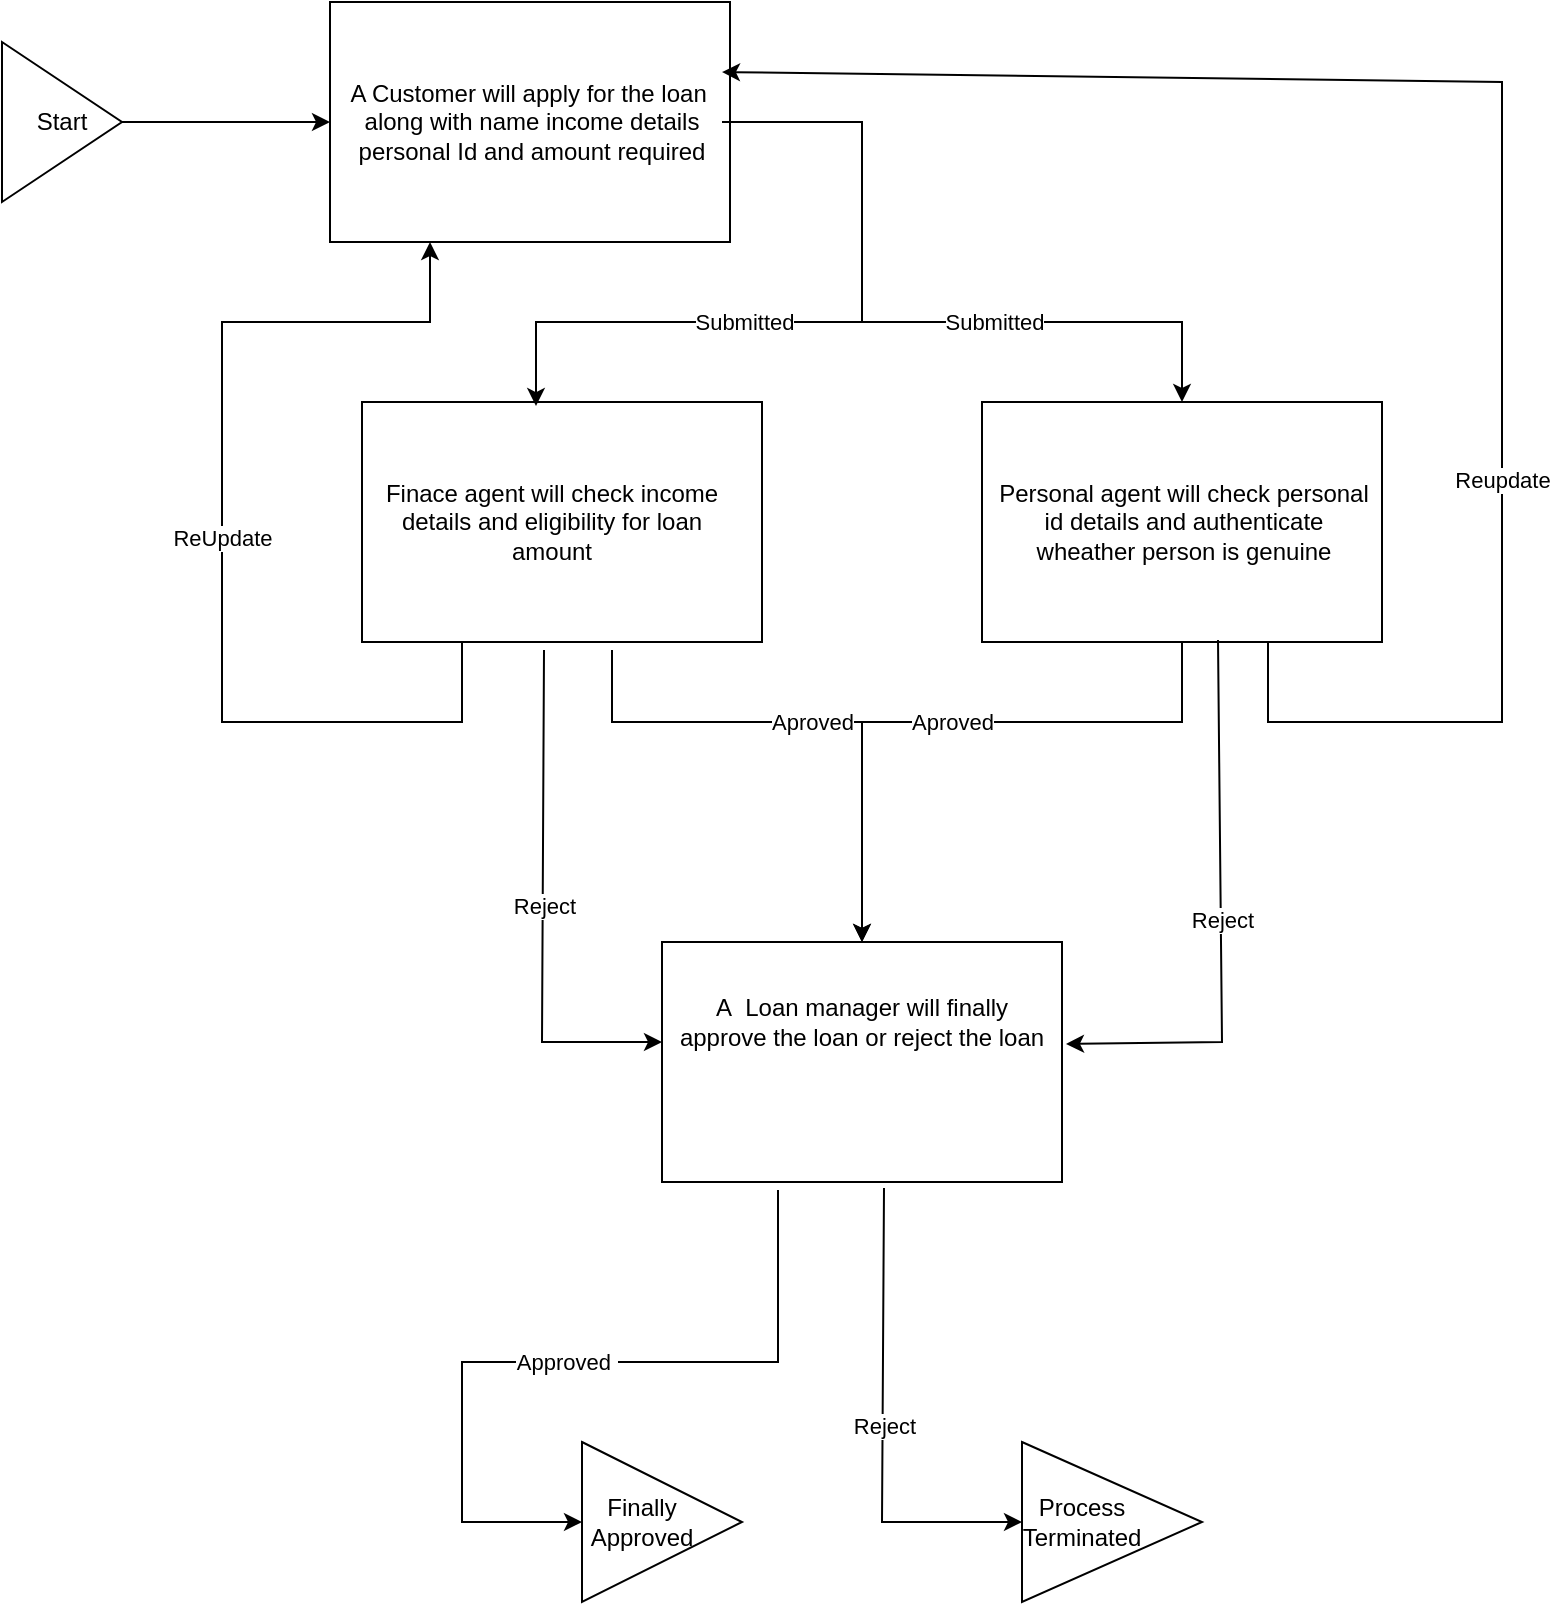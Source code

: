 <mxfile version="21.2.8" type="device">
  <diagram name="Page-1" id="SD9TQfveuRXEukYZgc3E">
    <mxGraphModel dx="864" dy="526" grid="1" gridSize="10" guides="1" tooltips="1" connect="1" arrows="1" fold="1" page="1" pageScale="1" pageWidth="827" pageHeight="1169" math="0" shadow="0">
      <root>
        <mxCell id="0" />
        <mxCell id="1" parent="0" />
        <mxCell id="W2D_xqBnYNd4QtpVP3z_-2" value="" style="rounded=0;whiteSpace=wrap;html=1;" vertex="1" parent="1">
          <mxGeometry x="214" y="80" width="200" height="120" as="geometry" />
        </mxCell>
        <mxCell id="W2D_xqBnYNd4QtpVP3z_-4" style="edgeStyle=orthogonalEdgeStyle;rounded=0;orthogonalLoop=1;jettySize=auto;html=1;entryX=0;entryY=0.5;entryDx=0;entryDy=0;" edge="1" parent="1" source="W2D_xqBnYNd4QtpVP3z_-3" target="W2D_xqBnYNd4QtpVP3z_-2">
          <mxGeometry relative="1" as="geometry" />
        </mxCell>
        <mxCell id="W2D_xqBnYNd4QtpVP3z_-3" value="" style="triangle;whiteSpace=wrap;html=1;" vertex="1" parent="1">
          <mxGeometry x="50" y="100" width="60" height="80" as="geometry" />
        </mxCell>
        <mxCell id="W2D_xqBnYNd4QtpVP3z_-5" value="A Customer will apply for the loan&amp;nbsp;&lt;br&gt;along with name income details personal Id and amount required" style="text;html=1;strokeColor=none;fillColor=none;align=center;verticalAlign=middle;whiteSpace=wrap;rounded=0;" vertex="1" parent="1">
          <mxGeometry x="220" y="90" width="190" height="100" as="geometry" />
        </mxCell>
        <mxCell id="W2D_xqBnYNd4QtpVP3z_-7" value="" style="rounded=0;whiteSpace=wrap;html=1;" vertex="1" parent="1">
          <mxGeometry x="230" y="280" width="200" height="120" as="geometry" />
        </mxCell>
        <mxCell id="W2D_xqBnYNd4QtpVP3z_-8" value="Finace agent will check income details and eligibility for loan amount" style="text;html=1;strokeColor=none;fillColor=none;align=center;verticalAlign=middle;whiteSpace=wrap;rounded=0;" vertex="1" parent="1">
          <mxGeometry x="230" y="290" width="190" height="100" as="geometry" />
        </mxCell>
        <mxCell id="W2D_xqBnYNd4QtpVP3z_-13" value="" style="rounded=0;whiteSpace=wrap;html=1;" vertex="1" parent="1">
          <mxGeometry x="540" y="280" width="200" height="120" as="geometry" />
        </mxCell>
        <mxCell id="W2D_xqBnYNd4QtpVP3z_-14" value="Personal agent will check personal id details and authenticate wheather person is genuine" style="text;html=1;strokeColor=none;fillColor=none;align=center;verticalAlign=middle;whiteSpace=wrap;rounded=0;" vertex="1" parent="1">
          <mxGeometry x="546" y="290" width="190" height="100" as="geometry" />
        </mxCell>
        <mxCell id="W2D_xqBnYNd4QtpVP3z_-16" value="" style="rounded=0;whiteSpace=wrap;html=1;" vertex="1" parent="1">
          <mxGeometry x="380" y="550" width="200" height="120" as="geometry" />
        </mxCell>
        <mxCell id="W2D_xqBnYNd4QtpVP3z_-17" value="A&amp;nbsp; Loan manager will finally approve the loan or reject the loan" style="text;html=1;strokeColor=none;fillColor=none;align=center;verticalAlign=middle;whiteSpace=wrap;rounded=0;" vertex="1" parent="1">
          <mxGeometry x="385" y="540" width="190" height="100" as="geometry" />
        </mxCell>
        <mxCell id="W2D_xqBnYNd4QtpVP3z_-25" value="" style="endArrow=classic;html=1;rounded=0;exitX=0.25;exitY=1;exitDx=0;exitDy=0;entryX=0.25;entryY=1;entryDx=0;entryDy=0;" edge="1" parent="1" source="W2D_xqBnYNd4QtpVP3z_-7" target="W2D_xqBnYNd4QtpVP3z_-2">
          <mxGeometry relative="1" as="geometry">
            <mxPoint x="210" y="460" as="sourcePoint" />
            <mxPoint x="310" y="460" as="targetPoint" />
            <Array as="points">
              <mxPoint x="280" y="440" />
              <mxPoint x="160" y="440" />
              <mxPoint x="160" y="240" />
              <mxPoint x="264" y="240" />
            </Array>
          </mxGeometry>
        </mxCell>
        <mxCell id="W2D_xqBnYNd4QtpVP3z_-26" value="ReUpdate" style="edgeLabel;resizable=0;html=1;align=center;verticalAlign=middle;" connectable="0" vertex="1" parent="W2D_xqBnYNd4QtpVP3z_-25">
          <mxGeometry relative="1" as="geometry" />
        </mxCell>
        <mxCell id="W2D_xqBnYNd4QtpVP3z_-27" value="" style="endArrow=classic;html=1;rounded=0;entryX=0.435;entryY=0.017;entryDx=0;entryDy=0;entryPerimeter=0;" edge="1" parent="1" target="W2D_xqBnYNd4QtpVP3z_-7">
          <mxGeometry relative="1" as="geometry">
            <mxPoint x="410" y="140" as="sourcePoint" />
            <mxPoint x="300" y="540" as="targetPoint" />
            <Array as="points">
              <mxPoint x="480" y="140" />
              <mxPoint x="480" y="240" />
              <mxPoint x="317" y="240" />
            </Array>
          </mxGeometry>
        </mxCell>
        <mxCell id="W2D_xqBnYNd4QtpVP3z_-28" value="Submitted" style="edgeLabel;resizable=0;html=1;align=center;verticalAlign=middle;" connectable="0" vertex="1" parent="W2D_xqBnYNd4QtpVP3z_-27">
          <mxGeometry relative="1" as="geometry">
            <mxPoint x="-42" as="offset" />
          </mxGeometry>
        </mxCell>
        <mxCell id="W2D_xqBnYNd4QtpVP3z_-29" value="" style="endArrow=classic;html=1;rounded=0;exitX=0.625;exitY=1.033;exitDx=0;exitDy=0;exitPerimeter=0;entryX=0.5;entryY=0;entryDx=0;entryDy=0;" edge="1" parent="1" source="W2D_xqBnYNd4QtpVP3z_-7" target="W2D_xqBnYNd4QtpVP3z_-16">
          <mxGeometry relative="1" as="geometry">
            <mxPoint x="210" y="550" as="sourcePoint" />
            <mxPoint x="310" y="550" as="targetPoint" />
            <Array as="points">
              <mxPoint x="355" y="440" />
              <mxPoint x="480" y="440" />
            </Array>
          </mxGeometry>
        </mxCell>
        <mxCell id="W2D_xqBnYNd4QtpVP3z_-30" value="Aproved" style="edgeLabel;resizable=0;html=1;align=center;verticalAlign=middle;" connectable="0" vertex="1" parent="W2D_xqBnYNd4QtpVP3z_-29">
          <mxGeometry relative="1" as="geometry" />
        </mxCell>
        <mxCell id="W2D_xqBnYNd4QtpVP3z_-31" value="" style="endArrow=classic;html=1;rounded=0;exitX=0.5;exitY=1;exitDx=0;exitDy=0;" edge="1" parent="1" source="W2D_xqBnYNd4QtpVP3z_-13">
          <mxGeometry relative="1" as="geometry">
            <mxPoint x="220" y="560" as="sourcePoint" />
            <mxPoint x="480" y="550" as="targetPoint" />
            <Array as="points">
              <mxPoint x="640" y="440" />
              <mxPoint x="480" y="440" />
            </Array>
          </mxGeometry>
        </mxCell>
        <mxCell id="W2D_xqBnYNd4QtpVP3z_-32" value="Aproved" style="edgeLabel;resizable=0;html=1;align=center;verticalAlign=middle;" connectable="0" vertex="1" parent="W2D_xqBnYNd4QtpVP3z_-31">
          <mxGeometry relative="1" as="geometry" />
        </mxCell>
        <mxCell id="W2D_xqBnYNd4QtpVP3z_-33" value="" style="endArrow=classic;html=1;rounded=0;entryX=0.5;entryY=0;entryDx=0;entryDy=0;exitX=1;exitY=0.5;exitDx=0;exitDy=0;" edge="1" parent="1" source="W2D_xqBnYNd4QtpVP3z_-5" target="W2D_xqBnYNd4QtpVP3z_-13">
          <mxGeometry relative="1" as="geometry">
            <mxPoint x="324" y="210" as="sourcePoint" />
            <mxPoint x="327" y="292" as="targetPoint" />
            <Array as="points">
              <mxPoint x="480" y="140" />
              <mxPoint x="480" y="240" />
              <mxPoint x="640" y="240" />
            </Array>
          </mxGeometry>
        </mxCell>
        <mxCell id="W2D_xqBnYNd4QtpVP3z_-34" value="Submitted" style="edgeLabel;resizable=0;html=1;align=center;verticalAlign=middle;" connectable="0" vertex="1" parent="W2D_xqBnYNd4QtpVP3z_-33">
          <mxGeometry relative="1" as="geometry">
            <mxPoint x="51" as="offset" />
          </mxGeometry>
        </mxCell>
        <mxCell id="W2D_xqBnYNd4QtpVP3z_-35" value="" style="endArrow=classic;html=1;rounded=0;exitX=0.715;exitY=1;exitDx=0;exitDy=0;entryX=1;entryY=0.25;entryDx=0;entryDy=0;exitPerimeter=0;" edge="1" parent="1" source="W2D_xqBnYNd4QtpVP3z_-13" target="W2D_xqBnYNd4QtpVP3z_-5">
          <mxGeometry relative="1" as="geometry">
            <mxPoint x="650" y="410" as="sourcePoint" />
            <mxPoint x="490" y="490" as="targetPoint" />
            <Array as="points">
              <mxPoint x="683" y="440" />
              <mxPoint x="800" y="440" />
              <mxPoint x="800" y="120" />
            </Array>
          </mxGeometry>
        </mxCell>
        <mxCell id="W2D_xqBnYNd4QtpVP3z_-36" value="Reupdate" style="edgeLabel;resizable=0;html=1;align=center;verticalAlign=middle;" connectable="0" vertex="1" parent="W2D_xqBnYNd4QtpVP3z_-35">
          <mxGeometry relative="1" as="geometry">
            <mxPoint y="155" as="offset" />
          </mxGeometry>
        </mxCell>
        <mxCell id="W2D_xqBnYNd4QtpVP3z_-39" value="" style="endArrow=classic;html=1;rounded=0;exitX=0.455;exitY=1.033;exitDx=0;exitDy=0;exitPerimeter=0;" edge="1" parent="1" source="W2D_xqBnYNd4QtpVP3z_-7">
          <mxGeometry relative="1" as="geometry">
            <mxPoint x="280" y="600" as="sourcePoint" />
            <mxPoint x="380" y="600" as="targetPoint" />
            <Array as="points">
              <mxPoint x="320" y="600" />
            </Array>
          </mxGeometry>
        </mxCell>
        <mxCell id="W2D_xqBnYNd4QtpVP3z_-40" value="Reject" style="edgeLabel;resizable=0;html=1;align=center;verticalAlign=middle;" connectable="0" vertex="1" parent="W2D_xqBnYNd4QtpVP3z_-39">
          <mxGeometry relative="1" as="geometry" />
        </mxCell>
        <mxCell id="W2D_xqBnYNd4QtpVP3z_-41" value="" style="endArrow=classic;html=1;rounded=0;exitX=0.29;exitY=1.033;exitDx=0;exitDy=0;exitPerimeter=0;entryX=0;entryY=0.5;entryDx=0;entryDy=0;" edge="1" parent="1" source="W2D_xqBnYNd4QtpVP3z_-16" target="W2D_xqBnYNd4QtpVP3z_-50">
          <mxGeometry relative="1" as="geometry">
            <mxPoint x="446" y="730" as="sourcePoint" />
            <mxPoint x="438" y="800" as="targetPoint" />
            <Array as="points">
              <mxPoint x="438" y="760" />
              <mxPoint x="280" y="760" />
              <mxPoint x="280" y="840" />
            </Array>
          </mxGeometry>
        </mxCell>
        <mxCell id="W2D_xqBnYNd4QtpVP3z_-42" value="Approved&amp;nbsp;" style="edgeLabel;resizable=0;html=1;align=center;verticalAlign=middle;" connectable="0" vertex="1" parent="W2D_xqBnYNd4QtpVP3z_-41">
          <mxGeometry relative="1" as="geometry" />
        </mxCell>
        <mxCell id="W2D_xqBnYNd4QtpVP3z_-43" value="" style="endArrow=classic;html=1;rounded=0;exitX=0.59;exitY=0.992;exitDx=0;exitDy=0;exitPerimeter=0;entryX=1.01;entryY=0.425;entryDx=0;entryDy=0;entryPerimeter=0;" edge="1" parent="1" source="W2D_xqBnYNd4QtpVP3z_-13" target="W2D_xqBnYNd4QtpVP3z_-16">
          <mxGeometry relative="1" as="geometry">
            <mxPoint x="670" y="520" as="sourcePoint" />
            <mxPoint x="770" y="520" as="targetPoint" />
            <Array as="points">
              <mxPoint x="660" y="600" />
            </Array>
          </mxGeometry>
        </mxCell>
        <mxCell id="W2D_xqBnYNd4QtpVP3z_-44" value="Reject" style="edgeLabel;resizable=0;html=1;align=center;verticalAlign=middle;" connectable="0" vertex="1" parent="W2D_xqBnYNd4QtpVP3z_-43">
          <mxGeometry relative="1" as="geometry" />
        </mxCell>
        <mxCell id="W2D_xqBnYNd4QtpVP3z_-45" value="" style="endArrow=classic;html=1;rounded=0;exitX=0.555;exitY=1.025;exitDx=0;exitDy=0;exitPerimeter=0;entryX=0;entryY=0.5;entryDx=0;entryDy=0;" edge="1" parent="1" source="W2D_xqBnYNd4QtpVP3z_-16" target="W2D_xqBnYNd4QtpVP3z_-48">
          <mxGeometry relative="1" as="geometry">
            <mxPoint x="490" y="700" as="sourcePoint" />
            <mxPoint x="491" y="800" as="targetPoint" />
            <Array as="points">
              <mxPoint x="490" y="840" />
            </Array>
          </mxGeometry>
        </mxCell>
        <mxCell id="W2D_xqBnYNd4QtpVP3z_-46" value="Reject" style="edgeLabel;resizable=0;html=1;align=center;verticalAlign=middle;" connectable="0" vertex="1" parent="W2D_xqBnYNd4QtpVP3z_-45">
          <mxGeometry relative="1" as="geometry" />
        </mxCell>
        <mxCell id="W2D_xqBnYNd4QtpVP3z_-48" value="" style="triangle;whiteSpace=wrap;html=1;" vertex="1" parent="1">
          <mxGeometry x="560" y="800" width="90" height="80" as="geometry" />
        </mxCell>
        <mxCell id="W2D_xqBnYNd4QtpVP3z_-49" value="Process Terminated" style="text;html=1;strokeColor=none;fillColor=none;align=center;verticalAlign=middle;whiteSpace=wrap;rounded=0;" vertex="1" parent="1">
          <mxGeometry x="560" y="825" width="60" height="30" as="geometry" />
        </mxCell>
        <mxCell id="W2D_xqBnYNd4QtpVP3z_-50" value="" style="triangle;whiteSpace=wrap;html=1;" vertex="1" parent="1">
          <mxGeometry x="340" y="800" width="80" height="80" as="geometry" />
        </mxCell>
        <mxCell id="W2D_xqBnYNd4QtpVP3z_-51" value="Finally Approved" style="text;html=1;strokeColor=none;fillColor=none;align=center;verticalAlign=middle;whiteSpace=wrap;rounded=0;" vertex="1" parent="1">
          <mxGeometry x="340" y="825" width="60" height="30" as="geometry" />
        </mxCell>
        <mxCell id="W2D_xqBnYNd4QtpVP3z_-52" value="Start" style="text;html=1;strokeColor=none;fillColor=none;align=center;verticalAlign=middle;whiteSpace=wrap;rounded=0;" vertex="1" parent="1">
          <mxGeometry x="50" y="125" width="60" height="30" as="geometry" />
        </mxCell>
      </root>
    </mxGraphModel>
  </diagram>
</mxfile>
